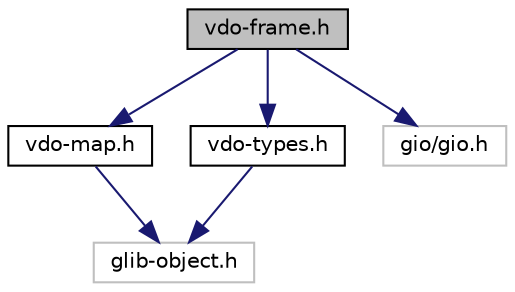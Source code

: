 digraph "vdo-frame.h"
{
  edge [fontname="Helvetica",fontsize="10",labelfontname="Helvetica",labelfontsize="10"];
  node [fontname="Helvetica",fontsize="10",shape=record];
  Node0 [label="vdo-frame.h",height=0.2,width=0.4,color="black", fillcolor="grey75", style="filled", fontcolor="black"];
  Node0 -> Node1 [color="midnightblue",fontsize="10",style="solid",fontname="Helvetica"];
  Node1 [label="vdo-map.h",height=0.2,width=0.4,color="black", fillcolor="white", style="filled",URL="$vdo-map_8h.html",tooltip="A class representing a dictionary mapping keys to values. "];
  Node1 -> Node2 [color="midnightblue",fontsize="10",style="solid",fontname="Helvetica"];
  Node2 [label="glib-object.h",height=0.2,width=0.4,color="grey75", fillcolor="white", style="filled"];
  Node0 -> Node3 [color="midnightblue",fontsize="10",style="solid",fontname="Helvetica"];
  Node3 [label="vdo-types.h",height=0.2,width=0.4,color="black", fillcolor="white", style="filled",URL="$vdo-types_8h.html",tooltip="Vdo common type definitions. "];
  Node3 -> Node2 [color="midnightblue",fontsize="10",style="solid",fontname="Helvetica"];
  Node0 -> Node4 [color="midnightblue",fontsize="10",style="solid",fontname="Helvetica"];
  Node4 [label="gio/gio.h",height=0.2,width=0.4,color="grey75", fillcolor="white", style="filled"];
}
